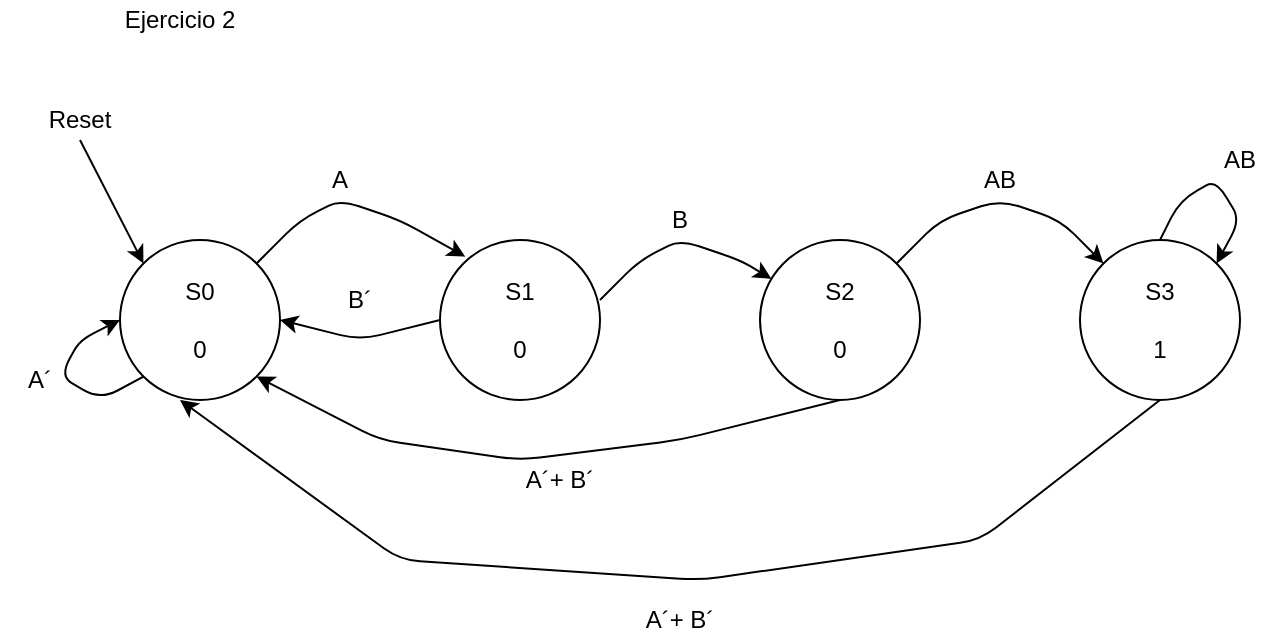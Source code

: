 <mxfile version="13.6.2" type="device"><diagram id="52J9M5y5RRRyOLTirhtS" name="Page-1"><mxGraphModel dx="716" dy="446" grid="1" gridSize="10" guides="1" tooltips="1" connect="1" arrows="1" fold="1" page="1" pageScale="1" pageWidth="827" pageHeight="1169" math="0" shadow="0"><root><mxCell id="0"/><mxCell id="1" parent="0"/><mxCell id="CIbTjWFoBjLa7cV5aefT-1" value="S0&lt;br&gt;&lt;br&gt;0" style="ellipse;whiteSpace=wrap;html=1;aspect=fixed;" vertex="1" parent="1"><mxGeometry x="120" y="280" width="80" height="80" as="geometry"/></mxCell><mxCell id="CIbTjWFoBjLa7cV5aefT-2" value="S2&lt;br&gt;&lt;br&gt;0" style="ellipse;whiteSpace=wrap;html=1;aspect=fixed;" vertex="1" parent="1"><mxGeometry x="440" y="280" width="80" height="80" as="geometry"/></mxCell><mxCell id="CIbTjWFoBjLa7cV5aefT-3" value="S3&lt;br&gt;&lt;br&gt;1" style="ellipse;whiteSpace=wrap;html=1;aspect=fixed;" vertex="1" parent="1"><mxGeometry x="600" y="280" width="80" height="80" as="geometry"/></mxCell><mxCell id="CIbTjWFoBjLa7cV5aefT-4" value="S1&lt;br&gt;&lt;br&gt;0" style="ellipse;whiteSpace=wrap;html=1;aspect=fixed;" vertex="1" parent="1"><mxGeometry x="280" y="280" width="80" height="80" as="geometry"/></mxCell><mxCell id="CIbTjWFoBjLa7cV5aefT-5" value="" style="endArrow=classic;html=1;exitX=1;exitY=0;exitDx=0;exitDy=0;entryX=0.158;entryY=0.104;entryDx=0;entryDy=0;entryPerimeter=0;" edge="1" parent="1" source="CIbTjWFoBjLa7cV5aefT-1" target="CIbTjWFoBjLa7cV5aefT-4"><mxGeometry width="50" height="50" relative="1" as="geometry"><mxPoint x="200" y="280" as="sourcePoint"/><mxPoint x="250" y="230" as="targetPoint"/><Array as="points"><mxPoint x="210" y="270"/><mxPoint x="230" y="260"/><mxPoint x="260" y="270"/></Array></mxGeometry></mxCell><mxCell id="CIbTjWFoBjLa7cV5aefT-6" value="" style="endArrow=classic;html=1;" edge="1" parent="1" target="CIbTjWFoBjLa7cV5aefT-2"><mxGeometry width="50" height="50" relative="1" as="geometry"><mxPoint x="360" y="310" as="sourcePoint"/><mxPoint x="410" y="260" as="targetPoint"/><Array as="points"><mxPoint x="380" y="290"/><mxPoint x="400" y="280"/><mxPoint x="430" y="290"/></Array></mxGeometry></mxCell><mxCell id="CIbTjWFoBjLa7cV5aefT-7" value="" style="endArrow=classic;html=1;exitX=1;exitY=0;exitDx=0;exitDy=0;entryX=0;entryY=0;entryDx=0;entryDy=0;" edge="1" parent="1" source="CIbTjWFoBjLa7cV5aefT-2" target="CIbTjWFoBjLa7cV5aefT-3"><mxGeometry width="50" height="50" relative="1" as="geometry"><mxPoint x="530" y="300" as="sourcePoint"/><mxPoint x="580" y="250" as="targetPoint"/><Array as="points"><mxPoint x="530" y="270"/><mxPoint x="560" y="260"/><mxPoint x="590" y="270"/></Array></mxGeometry></mxCell><mxCell id="CIbTjWFoBjLa7cV5aefT-8" value="" style="endArrow=classic;html=1;entryX=0;entryY=0;entryDx=0;entryDy=0;" edge="1" parent="1" target="CIbTjWFoBjLa7cV5aefT-1"><mxGeometry width="50" height="50" relative="1" as="geometry"><mxPoint x="100" y="230" as="sourcePoint"/><mxPoint x="100" y="230" as="targetPoint"/></mxGeometry></mxCell><mxCell id="CIbTjWFoBjLa7cV5aefT-10" value="" style="endArrow=classic;html=1;entryX=0.375;entryY=1;entryDx=0;entryDy=0;exitX=0.5;exitY=1;exitDx=0;exitDy=0;entryPerimeter=0;" edge="1" parent="1" source="CIbTjWFoBjLa7cV5aefT-3" target="CIbTjWFoBjLa7cV5aefT-1"><mxGeometry width="50" height="50" relative="1" as="geometry"><mxPoint x="310" y="460" as="sourcePoint"/><mxPoint x="360" y="410" as="targetPoint"/><Array as="points"><mxPoint x="550" y="430"/><mxPoint x="410" y="450"/><mxPoint x="260" y="440"/></Array></mxGeometry></mxCell><mxCell id="CIbTjWFoBjLa7cV5aefT-11" value="Reset" style="text;html=1;strokeColor=none;fillColor=none;align=center;verticalAlign=middle;whiteSpace=wrap;rounded=0;" vertex="1" parent="1"><mxGeometry x="80" y="210" width="40" height="20" as="geometry"/></mxCell><mxCell id="CIbTjWFoBjLa7cV5aefT-12" value="A´" style="text;html=1;strokeColor=none;fillColor=none;align=center;verticalAlign=middle;whiteSpace=wrap;rounded=0;" vertex="1" parent="1"><mxGeometry x="60" y="340" width="40" height="20" as="geometry"/></mxCell><mxCell id="CIbTjWFoBjLa7cV5aefT-13" value="A´+ B´" style="text;html=1;strokeColor=none;fillColor=none;align=center;verticalAlign=middle;whiteSpace=wrap;rounded=0;" vertex="1" parent="1"><mxGeometry x="380" y="460" width="40" height="20" as="geometry"/></mxCell><mxCell id="CIbTjWFoBjLa7cV5aefT-14" value="A" style="text;html=1;strokeColor=none;fillColor=none;align=center;verticalAlign=middle;whiteSpace=wrap;rounded=0;" vertex="1" parent="1"><mxGeometry x="210" y="240" width="40" height="20" as="geometry"/></mxCell><mxCell id="CIbTjWFoBjLa7cV5aefT-15" value="B" style="text;html=1;strokeColor=none;fillColor=none;align=center;verticalAlign=middle;whiteSpace=wrap;rounded=0;" vertex="1" parent="1"><mxGeometry x="380" y="260" width="40" height="20" as="geometry"/></mxCell><mxCell id="CIbTjWFoBjLa7cV5aefT-16" value="" style="endArrow=classic;html=1;entryX=1;entryY=0.5;entryDx=0;entryDy=0;exitX=0;exitY=0.5;exitDx=0;exitDy=0;" edge="1" parent="1" source="CIbTjWFoBjLa7cV5aefT-4" target="CIbTjWFoBjLa7cV5aefT-1"><mxGeometry width="50" height="50" relative="1" as="geometry"><mxPoint x="240" y="380" as="sourcePoint"/><mxPoint x="290" y="330" as="targetPoint"/><Array as="points"><mxPoint x="240" y="330"/></Array></mxGeometry></mxCell><mxCell id="CIbTjWFoBjLa7cV5aefT-17" value="B´" style="text;html=1;strokeColor=none;fillColor=none;align=center;verticalAlign=middle;whiteSpace=wrap;rounded=0;" vertex="1" parent="1"><mxGeometry x="220" y="300" width="40" height="20" as="geometry"/></mxCell><mxCell id="CIbTjWFoBjLa7cV5aefT-18" value="AB" style="text;html=1;strokeColor=none;fillColor=none;align=center;verticalAlign=middle;whiteSpace=wrap;rounded=0;" vertex="1" parent="1"><mxGeometry x="540" y="240" width="40" height="20" as="geometry"/></mxCell><mxCell id="CIbTjWFoBjLa7cV5aefT-19" value="Ejercicio 2" style="text;html=1;strokeColor=none;fillColor=none;align=center;verticalAlign=middle;whiteSpace=wrap;rounded=0;" vertex="1" parent="1"><mxGeometry x="115" y="160" width="70" height="20" as="geometry"/></mxCell><mxCell id="CIbTjWFoBjLa7cV5aefT-20" value="" style="endArrow=classic;html=1;exitX=0;exitY=1;exitDx=0;exitDy=0;" edge="1" parent="1" source="CIbTjWFoBjLa7cV5aefT-1"><mxGeometry width="50" height="50" relative="1" as="geometry"><mxPoint x="70" y="370" as="sourcePoint"/><mxPoint x="120" y="320" as="targetPoint"/><Array as="points"><mxPoint x="110" y="360"/><mxPoint x="90" y="348"/><mxPoint x="100" y="330"/></Array></mxGeometry></mxCell><mxCell id="CIbTjWFoBjLa7cV5aefT-21" value="" style="endArrow=classic;html=1;entryX=1;entryY=1;entryDx=0;entryDy=0;exitX=0.5;exitY=1;exitDx=0;exitDy=0;" edge="1" parent="1" source="CIbTjWFoBjLa7cV5aefT-2" target="CIbTjWFoBjLa7cV5aefT-1"><mxGeometry width="50" height="50" relative="1" as="geometry"><mxPoint x="520" y="400" as="sourcePoint"/><mxPoint x="570" y="350" as="targetPoint"/><Array as="points"><mxPoint x="400" y="380"/><mxPoint x="320" y="390"/><mxPoint x="250" y="380"/></Array></mxGeometry></mxCell><mxCell id="CIbTjWFoBjLa7cV5aefT-22" value="" style="endArrow=classic;html=1;exitX=0.5;exitY=0;exitDx=0;exitDy=0;entryX=1;entryY=0;entryDx=0;entryDy=0;" edge="1" parent="1" source="CIbTjWFoBjLa7cV5aefT-3" target="CIbTjWFoBjLa7cV5aefT-3"><mxGeometry width="50" height="50" relative="1" as="geometry"><mxPoint x="670" y="280" as="sourcePoint"/><mxPoint x="720" y="230" as="targetPoint"/><Array as="points"><mxPoint x="650" y="260"/><mxPoint x="668" y="250"/><mxPoint x="680" y="270"/></Array></mxGeometry></mxCell><mxCell id="CIbTjWFoBjLa7cV5aefT-23" value="AB" style="text;html=1;strokeColor=none;fillColor=none;align=center;verticalAlign=middle;whiteSpace=wrap;rounded=0;" vertex="1" parent="1"><mxGeometry x="660" y="230" width="40" height="20" as="geometry"/></mxCell><mxCell id="CIbTjWFoBjLa7cV5aefT-24" value="A´+ B´" style="text;html=1;strokeColor=none;fillColor=none;align=center;verticalAlign=middle;whiteSpace=wrap;rounded=0;" vertex="1" parent="1"><mxGeometry x="320" y="390" width="40" height="20" as="geometry"/></mxCell></root></mxGraphModel></diagram></mxfile>
